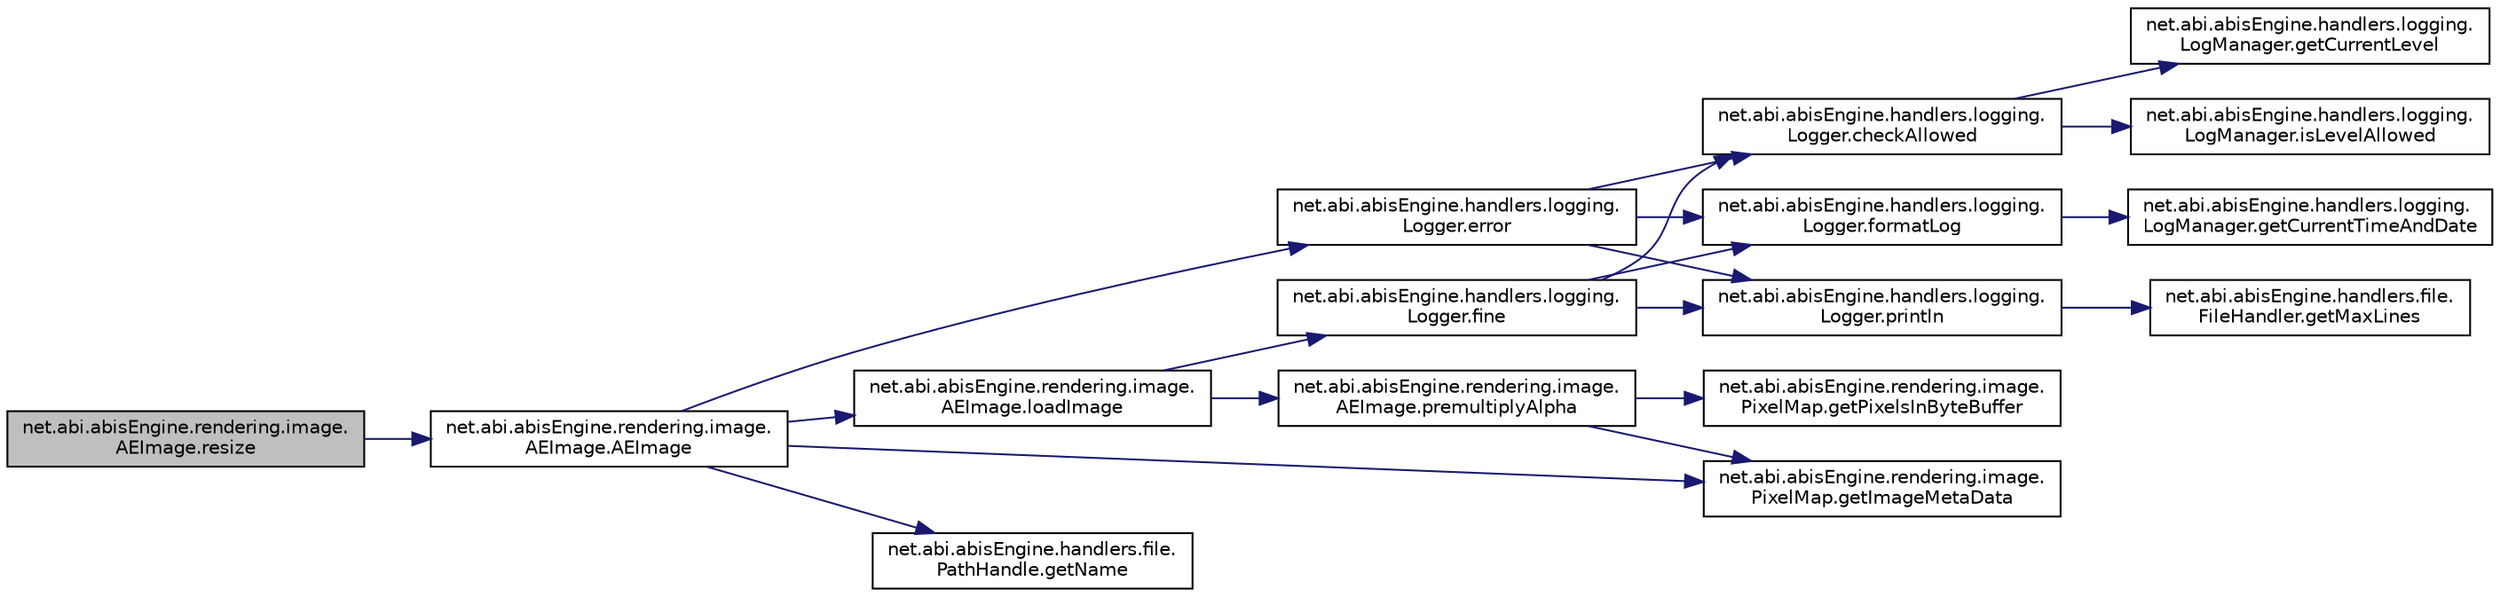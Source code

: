 digraph "net.abi.abisEngine.rendering.image.AEImage.resize"
{
 // LATEX_PDF_SIZE
  edge [fontname="Helvetica",fontsize="10",labelfontname="Helvetica",labelfontsize="10"];
  node [fontname="Helvetica",fontsize="10",shape=record];
  rankdir="LR";
  Node1 [label="net.abi.abisEngine.rendering.image.\lAEImage.resize",height=0.2,width=0.4,color="black", fillcolor="grey75", style="filled", fontcolor="black",tooltip=" "];
  Node1 -> Node2 [color="midnightblue",fontsize="10",style="solid",fontname="Helvetica"];
  Node2 [label="net.abi.abisEngine.rendering.image.\lAEImage.AEImage",height=0.2,width=0.4,color="black", fillcolor="white", style="filled",URL="$d0/d3d/classnet_1_1abi_1_1abis_engine_1_1rendering_1_1image_1_1_a_e_image.html#ad01343b2d875fcc15104961de189459d",tooltip=" "];
  Node2 -> Node3 [color="midnightblue",fontsize="10",style="solid",fontname="Helvetica"];
  Node3 [label="net.abi.abisEngine.handlers.logging.\lLogger.error",height=0.2,width=0.4,color="black", fillcolor="white", style="filled",URL="$d1/d70/classnet_1_1abi_1_1abis_engine_1_1handlers_1_1logging_1_1_logger.html#a727393246670340903256caee1911ee8",tooltip=" "];
  Node3 -> Node4 [color="midnightblue",fontsize="10",style="solid",fontname="Helvetica"];
  Node4 [label="net.abi.abisEngine.handlers.logging.\lLogger.checkAllowed",height=0.2,width=0.4,color="black", fillcolor="white", style="filled",URL="$d1/d70/classnet_1_1abi_1_1abis_engine_1_1handlers_1_1logging_1_1_logger.html#a13b7504675f442f02ae706a156d7cc13",tooltip=" "];
  Node4 -> Node5 [color="midnightblue",fontsize="10",style="solid",fontname="Helvetica"];
  Node5 [label="net.abi.abisEngine.handlers.logging.\lLogManager.getCurrentLevel",height=0.2,width=0.4,color="black", fillcolor="white", style="filled",URL="$da/d1a/classnet_1_1abi_1_1abis_engine_1_1handlers_1_1logging_1_1_log_manager.html#aefd2b12f57fa489b76386bc1a595cd24",tooltip=" "];
  Node4 -> Node6 [color="midnightblue",fontsize="10",style="solid",fontname="Helvetica"];
  Node6 [label="net.abi.abisEngine.handlers.logging.\lLogManager.isLevelAllowed",height=0.2,width=0.4,color="black", fillcolor="white", style="filled",URL="$da/d1a/classnet_1_1abi_1_1abis_engine_1_1handlers_1_1logging_1_1_log_manager.html#a374085310fb87ec9d7aa8fedbd7bdf5f",tooltip=" "];
  Node3 -> Node7 [color="midnightblue",fontsize="10",style="solid",fontname="Helvetica"];
  Node7 [label="net.abi.abisEngine.handlers.logging.\lLogger.formatLog",height=0.2,width=0.4,color="black", fillcolor="white", style="filled",URL="$d1/d70/classnet_1_1abi_1_1abis_engine_1_1handlers_1_1logging_1_1_logger.html#a751b93e83d31f2234d948985a8472c3c",tooltip=" "];
  Node7 -> Node8 [color="midnightblue",fontsize="10",style="solid",fontname="Helvetica"];
  Node8 [label="net.abi.abisEngine.handlers.logging.\lLogManager.getCurrentTimeAndDate",height=0.2,width=0.4,color="black", fillcolor="white", style="filled",URL="$da/d1a/classnet_1_1abi_1_1abis_engine_1_1handlers_1_1logging_1_1_log_manager.html#ad4e72d19a4ef8512439ccd41da205c78",tooltip=" "];
  Node3 -> Node9 [color="midnightblue",fontsize="10",style="solid",fontname="Helvetica"];
  Node9 [label="net.abi.abisEngine.handlers.logging.\lLogger.println",height=0.2,width=0.4,color="black", fillcolor="white", style="filled",URL="$d1/d70/classnet_1_1abi_1_1abis_engine_1_1handlers_1_1logging_1_1_logger.html#ad25894ef47ad269a6e56b327c5e5c3cf",tooltip=" "];
  Node9 -> Node10 [color="midnightblue",fontsize="10",style="solid",fontname="Helvetica"];
  Node10 [label="net.abi.abisEngine.handlers.file.\lFileHandler.getMaxLines",height=0.2,width=0.4,color="black", fillcolor="white", style="filled",URL="$d4/d32/classnet_1_1abi_1_1abis_engine_1_1handlers_1_1file_1_1_file_handler.html#aa4eaca3163774bc59be7b3709cece75e",tooltip=" "];
  Node2 -> Node11 [color="midnightblue",fontsize="10",style="solid",fontname="Helvetica"];
  Node11 [label="net.abi.abisEngine.rendering.image.\lPixelMap.getImageMetaData",height=0.2,width=0.4,color="black", fillcolor="white", style="filled",URL="$d0/d93/classnet_1_1abi_1_1abis_engine_1_1rendering_1_1image_1_1_pixel_map.html#a2d405ac208072cab2b4a85b9f33ba800",tooltip=" "];
  Node2 -> Node12 [color="midnightblue",fontsize="10",style="solid",fontname="Helvetica"];
  Node12 [label="net.abi.abisEngine.handlers.file.\lPathHandle.getName",height=0.2,width=0.4,color="black", fillcolor="white", style="filled",URL="$d6/d9e/classnet_1_1abi_1_1abis_engine_1_1handlers_1_1file_1_1_path_handle.html#a1f03605f6d6a40d1677cbc280478f6d5",tooltip=" "];
  Node2 -> Node13 [color="midnightblue",fontsize="10",style="solid",fontname="Helvetica"];
  Node13 [label="net.abi.abisEngine.rendering.image.\lAEImage.loadImage",height=0.2,width=0.4,color="black", fillcolor="white", style="filled",URL="$d0/d3d/classnet_1_1abi_1_1abis_engine_1_1rendering_1_1image_1_1_a_e_image.html#aca4c91102de3fae97901d10e53882c82",tooltip=" "];
  Node13 -> Node14 [color="midnightblue",fontsize="10",style="solid",fontname="Helvetica"];
  Node14 [label="net.abi.abisEngine.handlers.logging.\lLogger.fine",height=0.2,width=0.4,color="black", fillcolor="white", style="filled",URL="$d1/d70/classnet_1_1abi_1_1abis_engine_1_1handlers_1_1logging_1_1_logger.html#a73101768618b48dc0ec41d4fb5497ff2",tooltip=" "];
  Node14 -> Node4 [color="midnightblue",fontsize="10",style="solid",fontname="Helvetica"];
  Node14 -> Node7 [color="midnightblue",fontsize="10",style="solid",fontname="Helvetica"];
  Node14 -> Node9 [color="midnightblue",fontsize="10",style="solid",fontname="Helvetica"];
  Node13 -> Node15 [color="midnightblue",fontsize="10",style="solid",fontname="Helvetica"];
  Node15 [label="net.abi.abisEngine.rendering.image.\lAEImage.premultiplyAlpha",height=0.2,width=0.4,color="black", fillcolor="white", style="filled",URL="$d0/d3d/classnet_1_1abi_1_1abis_engine_1_1rendering_1_1image_1_1_a_e_image.html#a9b4e6310abacb8f923b4d5439827f4d3",tooltip=" "];
  Node15 -> Node11 [color="midnightblue",fontsize="10",style="solid",fontname="Helvetica"];
  Node15 -> Node16 [color="midnightblue",fontsize="10",style="solid",fontname="Helvetica"];
  Node16 [label="net.abi.abisEngine.rendering.image.\lPixelMap.getPixelsInByteBuffer",height=0.2,width=0.4,color="black", fillcolor="white", style="filled",URL="$d0/d93/classnet_1_1abi_1_1abis_engine_1_1rendering_1_1image_1_1_pixel_map.html#a72f4a7872806fd413745ffab75a6034e",tooltip=" "];
}
